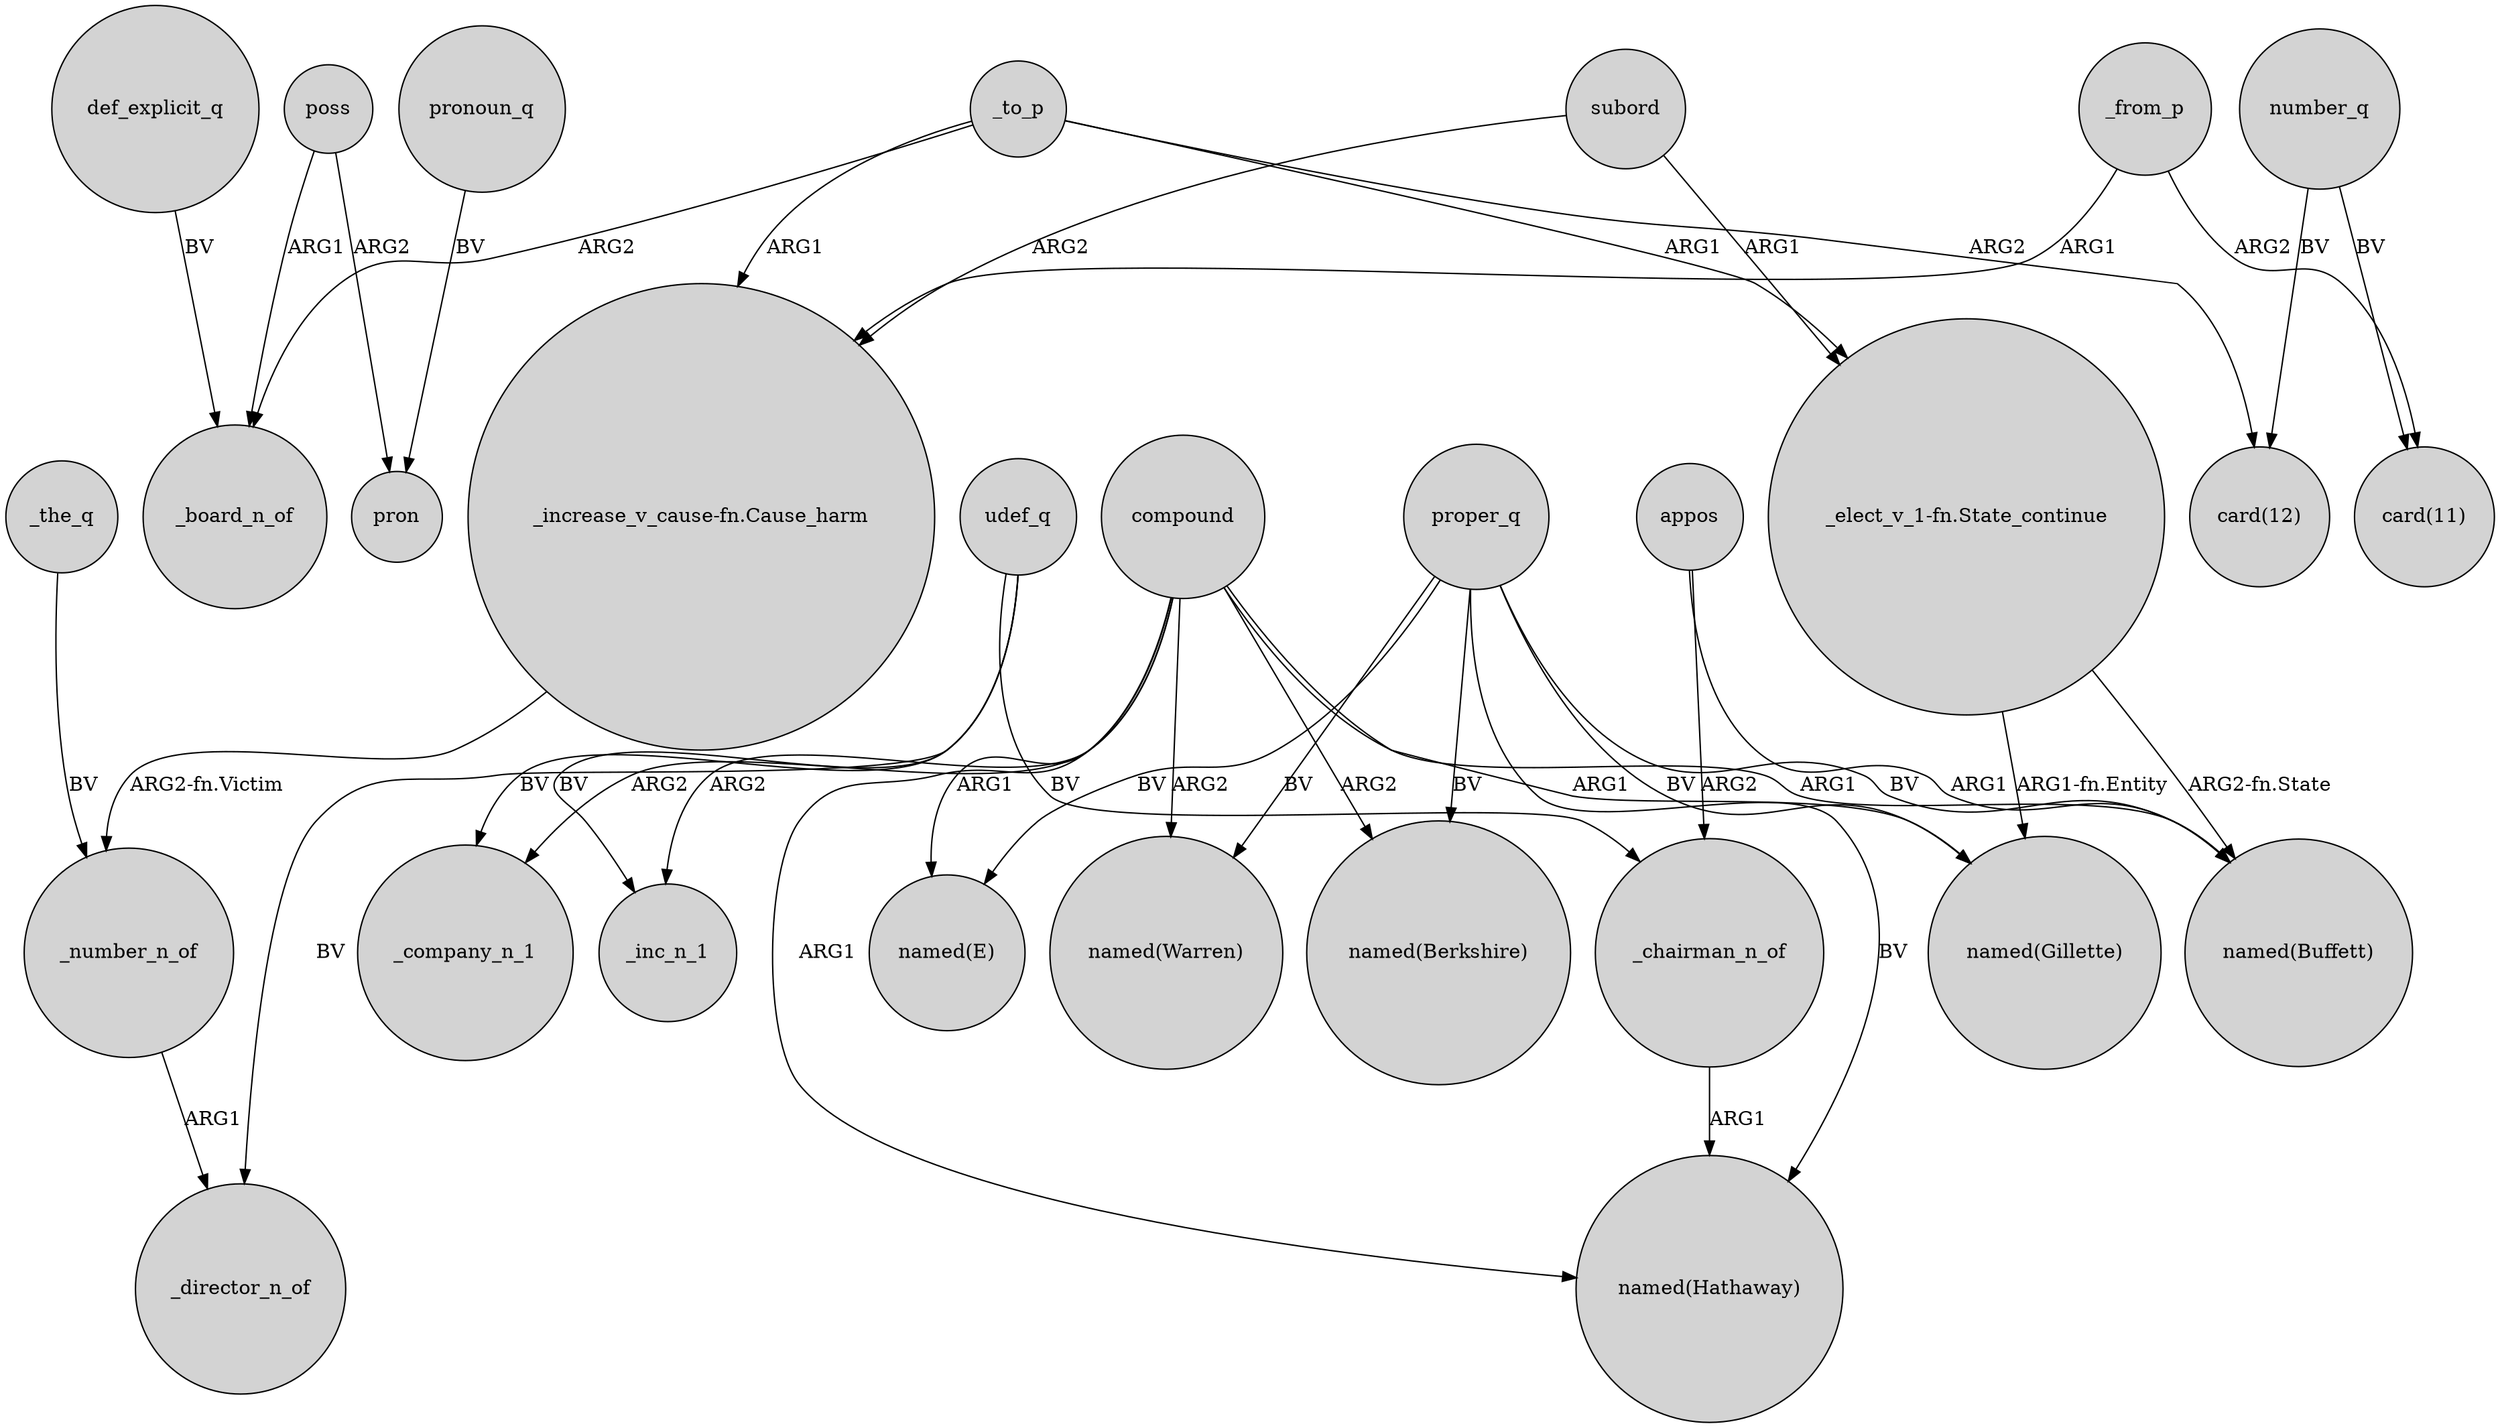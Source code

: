 digraph {
	node [shape=circle style=filled]
	udef_q -> _director_n_of [label=BV]
	_to_p -> _board_n_of [label=ARG2]
	_to_p -> "_increase_v_cause-fn.Cause_harm" [label=ARG1]
	def_explicit_q -> _board_n_of [label=BV]
	proper_q -> "named(Hathaway)" [label=BV]
	"_elect_v_1-fn.State_continue" -> "named(Gillette)" [label="ARG1-fn.Entity"]
	_the_q -> _number_n_of [label=BV]
	compound -> _company_n_1 [label=ARG2]
	"_increase_v_cause-fn.Cause_harm" -> _number_n_of [label="ARG2-fn.Victim"]
	udef_q -> _chairman_n_of [label=BV]
	udef_q -> _company_n_1 [label=BV]
	subord -> "_elect_v_1-fn.State_continue" [label=ARG1]
	compound -> "named(Hathaway)" [label=ARG1]
	compound -> "named(E)" [label=ARG1]
	number_q -> "card(12)" [label=BV]
	proper_q -> "named(Berkshire)" [label=BV]
	_from_p -> "card(11)" [label=ARG2]
	pronoun_q -> pron [label=BV]
	udef_q -> _inc_n_1 [label=BV]
	_from_p -> "_increase_v_cause-fn.Cause_harm" [label=ARG1]
	compound -> "named(Warren)" [label=ARG2]
	poss -> pron [label=ARG2]
	compound -> _inc_n_1 [label=ARG2]
	appos -> "named(Buffett)" [label=ARG1]
	proper_q -> "named(Warren)" [label=BV]
	_chairman_n_of -> "named(Hathaway)" [label=ARG1]
	proper_q -> "named(Gillette)" [label=BV]
	compound -> "named(Buffett)" [label=ARG1]
	poss -> _board_n_of [label=ARG1]
	subord -> "_increase_v_cause-fn.Cause_harm" [label=ARG2]
	appos -> _chairman_n_of [label=ARG2]
	_number_n_of -> _director_n_of [label=ARG1]
	proper_q -> "named(Buffett)" [label=BV]
	_to_p -> "card(12)" [label=ARG2]
	_to_p -> "_elect_v_1-fn.State_continue" [label=ARG1]
	number_q -> "card(11)" [label=BV]
	compound -> "named(Berkshire)" [label=ARG2]
	proper_q -> "named(E)" [label=BV]
	compound -> "named(Gillette)" [label=ARG1]
	"_elect_v_1-fn.State_continue" -> "named(Buffett)" [label="ARG2-fn.State"]
}
